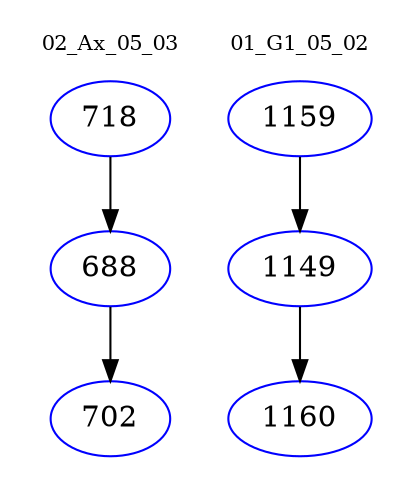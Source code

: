 digraph{
subgraph cluster_0 {
color = white
label = "02_Ax_05_03";
fontsize=10;
T0_718 [label="718", color="blue"]
T0_718 -> T0_688 [color="black"]
T0_688 [label="688", color="blue"]
T0_688 -> T0_702 [color="black"]
T0_702 [label="702", color="blue"]
}
subgraph cluster_1 {
color = white
label = "01_G1_05_02";
fontsize=10;
T1_1159 [label="1159", color="blue"]
T1_1159 -> T1_1149 [color="black"]
T1_1149 [label="1149", color="blue"]
T1_1149 -> T1_1160 [color="black"]
T1_1160 [label="1160", color="blue"]
}
}
